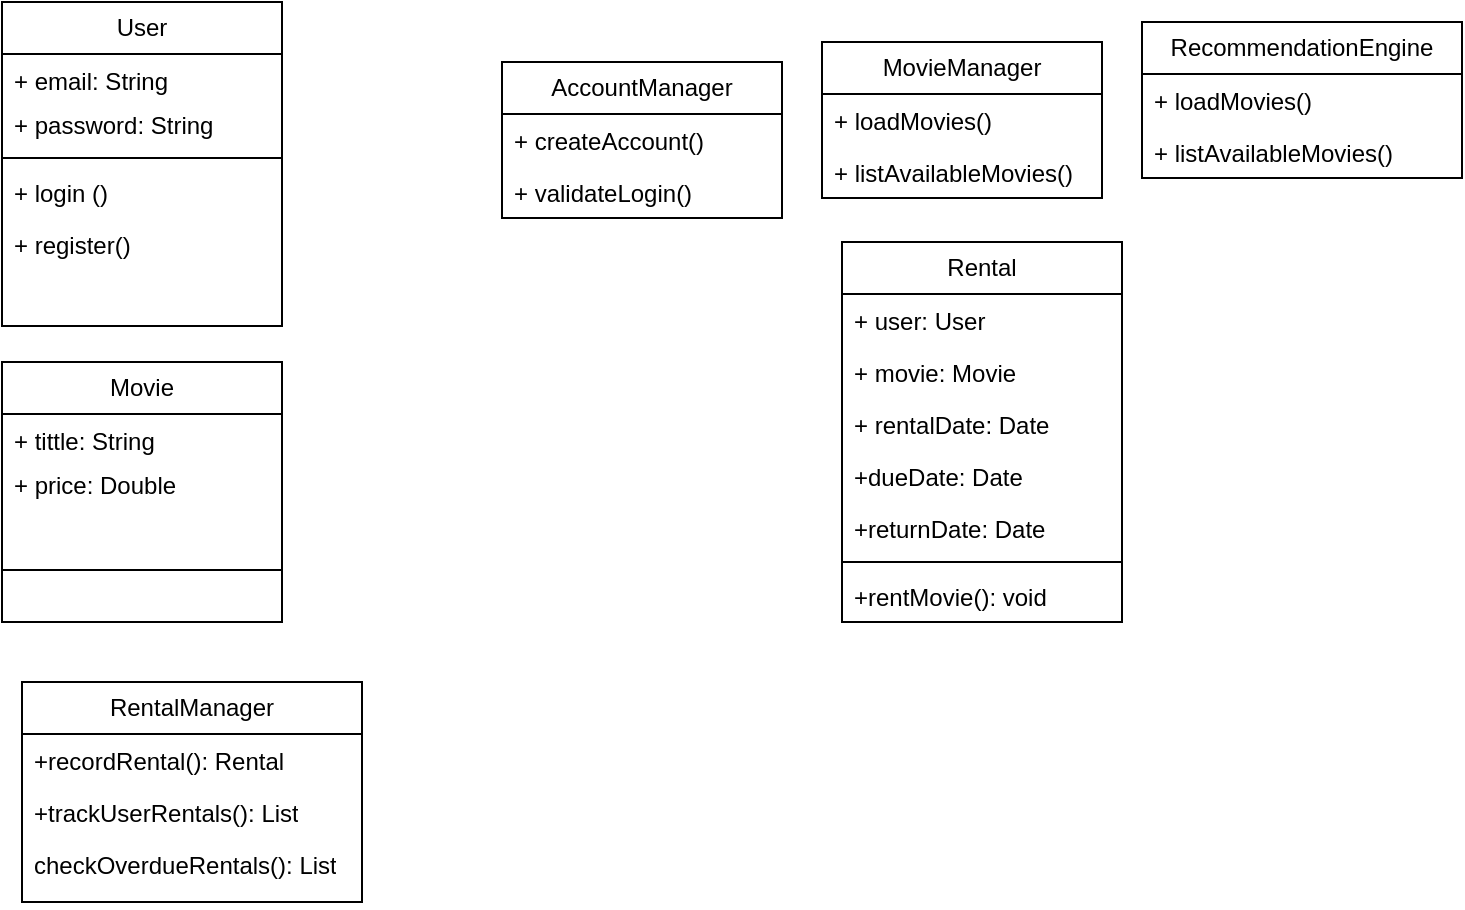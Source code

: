 <mxfile version="22.1.18" type="github">
  <diagram name="Page-1" id="G-U_4DM4UjlwEds6aq4e">
    <mxGraphModel dx="1120" dy="478" grid="1" gridSize="10" guides="1" tooltips="1" connect="1" arrows="1" fold="1" page="1" pageScale="1" pageWidth="850" pageHeight="1100" math="0" shadow="0">
      <root>
        <mxCell id="0" />
        <mxCell id="1" parent="0" />
        <mxCell id="hFJMLkcrGiyTZZNaHtjK-31" value="User" style="swimlane;fontStyle=0;childLayout=stackLayout;horizontal=1;startSize=26;fillColor=none;horizontalStack=0;resizeParent=1;resizeParentMax=0;resizeLast=0;collapsible=1;marginBottom=0;whiteSpace=wrap;html=1;" vertex="1" parent="1">
          <mxGeometry x="90" y="110" width="140" height="162" as="geometry" />
        </mxCell>
        <mxCell id="hFJMLkcrGiyTZZNaHtjK-32" value="+ email: String" style="text;strokeColor=none;fillColor=none;align=left;verticalAlign=top;spacingLeft=4;spacingRight=4;overflow=hidden;rotatable=0;points=[[0,0.5],[1,0.5]];portConstraint=eastwest;whiteSpace=wrap;html=1;" vertex="1" parent="hFJMLkcrGiyTZZNaHtjK-31">
          <mxGeometry y="26" width="140" height="22" as="geometry" />
        </mxCell>
        <mxCell id="hFJMLkcrGiyTZZNaHtjK-33" value="+ password: String" style="text;strokeColor=none;fillColor=none;align=left;verticalAlign=top;spacingLeft=4;spacingRight=4;overflow=hidden;rotatable=0;points=[[0,0.5],[1,0.5]];portConstraint=eastwest;whiteSpace=wrap;html=1;" vertex="1" parent="hFJMLkcrGiyTZZNaHtjK-31">
          <mxGeometry y="48" width="140" height="26" as="geometry" />
        </mxCell>
        <mxCell id="hFJMLkcrGiyTZZNaHtjK-34" value="" style="line;strokeWidth=1;fillColor=none;align=left;verticalAlign=middle;spacingTop=-1;spacingLeft=3;spacingRight=3;rotatable=0;labelPosition=right;points=[];portConstraint=eastwest;strokeColor=inherit;" vertex="1" parent="hFJMLkcrGiyTZZNaHtjK-31">
          <mxGeometry y="74" width="140" height="8" as="geometry" />
        </mxCell>
        <mxCell id="hFJMLkcrGiyTZZNaHtjK-35" value="+ login ()&lt;br&gt;" style="text;strokeColor=none;fillColor=none;align=left;verticalAlign=top;spacingLeft=4;spacingRight=4;overflow=hidden;rotatable=0;points=[[0,0.5],[1,0.5]];portConstraint=eastwest;whiteSpace=wrap;html=1;" vertex="1" parent="hFJMLkcrGiyTZZNaHtjK-31">
          <mxGeometry y="82" width="140" height="26" as="geometry" />
        </mxCell>
        <mxCell id="hFJMLkcrGiyTZZNaHtjK-36" value="+ register()" style="text;strokeColor=none;fillColor=none;align=left;verticalAlign=top;spacingLeft=4;spacingRight=4;overflow=hidden;rotatable=0;points=[[0,0.5],[1,0.5]];portConstraint=eastwest;whiteSpace=wrap;html=1;" vertex="1" parent="hFJMLkcrGiyTZZNaHtjK-31">
          <mxGeometry y="108" width="140" height="54" as="geometry" />
        </mxCell>
        <mxCell id="hFJMLkcrGiyTZZNaHtjK-37" value="AccountManager" style="swimlane;fontStyle=0;childLayout=stackLayout;horizontal=1;startSize=26;fillColor=none;horizontalStack=0;resizeParent=1;resizeParentMax=0;resizeLast=0;collapsible=1;marginBottom=0;whiteSpace=wrap;html=1;" vertex="1" parent="1">
          <mxGeometry x="340" y="140" width="140" height="78" as="geometry" />
        </mxCell>
        <mxCell id="hFJMLkcrGiyTZZNaHtjK-38" value="+ createAccount()" style="text;strokeColor=none;fillColor=none;align=left;verticalAlign=top;spacingLeft=4;spacingRight=4;overflow=hidden;rotatable=0;points=[[0,0.5],[1,0.5]];portConstraint=eastwest;whiteSpace=wrap;html=1;" vertex="1" parent="hFJMLkcrGiyTZZNaHtjK-37">
          <mxGeometry y="26" width="140" height="26" as="geometry" />
        </mxCell>
        <mxCell id="hFJMLkcrGiyTZZNaHtjK-39" value="+ validateLogin()" style="text;strokeColor=none;fillColor=none;align=left;verticalAlign=top;spacingLeft=4;spacingRight=4;overflow=hidden;rotatable=0;points=[[0,0.5],[1,0.5]];portConstraint=eastwest;whiteSpace=wrap;html=1;" vertex="1" parent="hFJMLkcrGiyTZZNaHtjK-37">
          <mxGeometry y="52" width="140" height="26" as="geometry" />
        </mxCell>
        <mxCell id="hFJMLkcrGiyTZZNaHtjK-41" value="Movie" style="swimlane;fontStyle=0;childLayout=stackLayout;horizontal=1;startSize=26;fillColor=none;horizontalStack=0;resizeParent=1;resizeParentMax=0;resizeLast=0;collapsible=1;marginBottom=0;whiteSpace=wrap;html=1;" vertex="1" parent="1">
          <mxGeometry x="90" y="290" width="140" height="130" as="geometry" />
        </mxCell>
        <mxCell id="hFJMLkcrGiyTZZNaHtjK-42" value="+ tittle: String" style="text;strokeColor=none;fillColor=none;align=left;verticalAlign=top;spacingLeft=4;spacingRight=4;overflow=hidden;rotatable=0;points=[[0,0.5],[1,0.5]];portConstraint=eastwest;whiteSpace=wrap;html=1;" vertex="1" parent="hFJMLkcrGiyTZZNaHtjK-41">
          <mxGeometry y="26" width="140" height="22" as="geometry" />
        </mxCell>
        <mxCell id="hFJMLkcrGiyTZZNaHtjK-43" value="+ price: Double" style="text;strokeColor=none;fillColor=none;align=left;verticalAlign=top;spacingLeft=4;spacingRight=4;overflow=hidden;rotatable=0;points=[[0,0.5],[1,0.5]];portConstraint=eastwest;whiteSpace=wrap;html=1;" vertex="1" parent="hFJMLkcrGiyTZZNaHtjK-41">
          <mxGeometry y="48" width="140" height="82" as="geometry" />
        </mxCell>
        <mxCell id="hFJMLkcrGiyTZZNaHtjK-44" value="" style="line;strokeWidth=1;fillColor=none;align=left;verticalAlign=middle;spacingTop=-1;spacingLeft=3;spacingRight=3;rotatable=0;labelPosition=right;points=[];portConstraint=eastwest;strokeColor=inherit;" vertex="1" parent="1">
          <mxGeometry x="90" y="390" width="140" height="8" as="geometry" />
        </mxCell>
        <mxCell id="hFJMLkcrGiyTZZNaHtjK-47" value="MovieManager" style="swimlane;fontStyle=0;childLayout=stackLayout;horizontal=1;startSize=26;fillColor=none;horizontalStack=0;resizeParent=1;resizeParentMax=0;resizeLast=0;collapsible=1;marginBottom=0;whiteSpace=wrap;html=1;" vertex="1" parent="1">
          <mxGeometry x="500" y="130" width="140" height="78" as="geometry" />
        </mxCell>
        <mxCell id="hFJMLkcrGiyTZZNaHtjK-48" value="+&amp;nbsp;loadMovies()" style="text;strokeColor=none;fillColor=none;align=left;verticalAlign=top;spacingLeft=4;spacingRight=4;overflow=hidden;rotatable=0;points=[[0,0.5],[1,0.5]];portConstraint=eastwest;whiteSpace=wrap;html=1;" vertex="1" parent="hFJMLkcrGiyTZZNaHtjK-47">
          <mxGeometry y="26" width="140" height="26" as="geometry" />
        </mxCell>
        <mxCell id="hFJMLkcrGiyTZZNaHtjK-49" value="+&amp;nbsp;listAvailableMovies()" style="text;strokeColor=none;fillColor=none;align=left;verticalAlign=top;spacingLeft=4;spacingRight=4;overflow=hidden;rotatable=0;points=[[0,0.5],[1,0.5]];portConstraint=eastwest;whiteSpace=wrap;html=1;" vertex="1" parent="hFJMLkcrGiyTZZNaHtjK-47">
          <mxGeometry y="52" width="140" height="26" as="geometry" />
        </mxCell>
        <mxCell id="hFJMLkcrGiyTZZNaHtjK-50" value="Rental" style="swimlane;fontStyle=0;childLayout=stackLayout;horizontal=1;startSize=26;fillColor=none;horizontalStack=0;resizeParent=1;resizeParentMax=0;resizeLast=0;collapsible=1;marginBottom=0;whiteSpace=wrap;html=1;" vertex="1" parent="1">
          <mxGeometry x="510" y="230" width="140" height="190" as="geometry" />
        </mxCell>
        <mxCell id="hFJMLkcrGiyTZZNaHtjK-51" value="+ user: User" style="text;strokeColor=none;fillColor=none;align=left;verticalAlign=top;spacingLeft=4;spacingRight=4;overflow=hidden;rotatable=0;points=[[0,0.5],[1,0.5]];portConstraint=eastwest;whiteSpace=wrap;html=1;" vertex="1" parent="hFJMLkcrGiyTZZNaHtjK-50">
          <mxGeometry y="26" width="140" height="26" as="geometry" />
        </mxCell>
        <mxCell id="hFJMLkcrGiyTZZNaHtjK-52" value="+ movie: Movie" style="text;strokeColor=none;fillColor=none;align=left;verticalAlign=top;spacingLeft=4;spacingRight=4;overflow=hidden;rotatable=0;points=[[0,0.5],[1,0.5]];portConstraint=eastwest;whiteSpace=wrap;html=1;" vertex="1" parent="hFJMLkcrGiyTZZNaHtjK-50">
          <mxGeometry y="52" width="140" height="26" as="geometry" />
        </mxCell>
        <mxCell id="hFJMLkcrGiyTZZNaHtjK-53" value="+&amp;nbsp;rentalDate: Date" style="text;strokeColor=none;fillColor=none;align=left;verticalAlign=top;spacingLeft=4;spacingRight=4;overflow=hidden;rotatable=0;points=[[0,0.5],[1,0.5]];portConstraint=eastwest;whiteSpace=wrap;html=1;" vertex="1" parent="hFJMLkcrGiyTZZNaHtjK-50">
          <mxGeometry y="78" width="140" height="26" as="geometry" />
        </mxCell>
        <mxCell id="hFJMLkcrGiyTZZNaHtjK-54" value="+dueDate: Date" style="text;strokeColor=none;fillColor=none;align=left;verticalAlign=top;spacingLeft=4;spacingRight=4;overflow=hidden;rotatable=0;points=[[0,0.5],[1,0.5]];portConstraint=eastwest;whiteSpace=wrap;html=1;" vertex="1" parent="hFJMLkcrGiyTZZNaHtjK-50">
          <mxGeometry y="104" width="140" height="26" as="geometry" />
        </mxCell>
        <mxCell id="hFJMLkcrGiyTZZNaHtjK-55" value="+returnDate: Date&lt;br/&gt;&lt;span style=&quot;color: rgb(255, 255, 255); font-family: &amp;quot;Söhne Mono&amp;quot;, Monaco, &amp;quot;Andale Mono&amp;quot;, &amp;quot;Ubuntu Mono&amp;quot;, monospace; font-size: 14px; background-color: rgb(0, 0, 0);&quot;&gt;&lt;br/&gt;&lt;/span&gt;" style="text;strokeColor=none;fillColor=none;align=left;verticalAlign=top;spacingLeft=4;spacingRight=4;overflow=hidden;rotatable=0;points=[[0,0.5],[1,0.5]];portConstraint=eastwest;whiteSpace=wrap;html=1;" vertex="1" parent="hFJMLkcrGiyTZZNaHtjK-50">
          <mxGeometry y="130" width="140" height="26" as="geometry" />
        </mxCell>
        <mxCell id="hFJMLkcrGiyTZZNaHtjK-57" value="" style="line;strokeWidth=1;fillColor=none;align=left;verticalAlign=middle;spacingTop=-1;spacingLeft=3;spacingRight=3;rotatable=0;labelPosition=right;points=[];portConstraint=eastwest;strokeColor=inherit;" vertex="1" parent="hFJMLkcrGiyTZZNaHtjK-50">
          <mxGeometry y="156" width="140" height="8" as="geometry" />
        </mxCell>
        <mxCell id="hFJMLkcrGiyTZZNaHtjK-56" value="+rentMovie(): void" style="text;strokeColor=none;fillColor=none;align=left;verticalAlign=top;spacingLeft=4;spacingRight=4;overflow=hidden;rotatable=0;points=[[0,0.5],[1,0.5]];portConstraint=eastwest;whiteSpace=wrap;html=1;" vertex="1" parent="hFJMLkcrGiyTZZNaHtjK-50">
          <mxGeometry y="164" width="140" height="26" as="geometry" />
        </mxCell>
        <mxCell id="hFJMLkcrGiyTZZNaHtjK-58" value="RentalManager" style="swimlane;fontStyle=0;childLayout=stackLayout;horizontal=1;startSize=26;fillColor=none;horizontalStack=0;resizeParent=1;resizeParentMax=0;resizeLast=0;collapsible=1;marginBottom=0;whiteSpace=wrap;html=1;" vertex="1" parent="1">
          <mxGeometry x="100" y="450" width="170" height="110" as="geometry" />
        </mxCell>
        <mxCell id="hFJMLkcrGiyTZZNaHtjK-59" value="+recordRental(): Rental" style="text;strokeColor=none;fillColor=none;align=left;verticalAlign=top;spacingLeft=4;spacingRight=4;overflow=hidden;rotatable=0;points=[[0,0.5],[1,0.5]];portConstraint=eastwest;whiteSpace=wrap;html=1;" vertex="1" parent="hFJMLkcrGiyTZZNaHtjK-58">
          <mxGeometry y="26" width="170" height="26" as="geometry" />
        </mxCell>
        <mxCell id="hFJMLkcrGiyTZZNaHtjK-60" value="+trackUserRentals(): List" style="text;strokeColor=none;fillColor=none;align=left;verticalAlign=top;spacingLeft=4;spacingRight=4;overflow=hidden;rotatable=0;points=[[0,0.5],[1,0.5]];portConstraint=eastwest;whiteSpace=wrap;html=1;" vertex="1" parent="hFJMLkcrGiyTZZNaHtjK-58">
          <mxGeometry y="52" width="170" height="26" as="geometry" />
        </mxCell>
        <mxCell id="hFJMLkcrGiyTZZNaHtjK-61" value="checkOverdueRentals(): List" style="text;strokeColor=none;fillColor=none;align=left;verticalAlign=top;spacingLeft=4;spacingRight=4;overflow=hidden;rotatable=0;points=[[0,0.5],[1,0.5]];portConstraint=eastwest;whiteSpace=wrap;html=1;" vertex="1" parent="hFJMLkcrGiyTZZNaHtjK-58">
          <mxGeometry y="78" width="170" height="32" as="geometry" />
        </mxCell>
        <mxCell id="hFJMLkcrGiyTZZNaHtjK-62" value="RecommendationEngine" style="swimlane;fontStyle=0;childLayout=stackLayout;horizontal=1;startSize=26;fillColor=none;horizontalStack=0;resizeParent=1;resizeParentMax=0;resizeLast=0;collapsible=1;marginBottom=0;whiteSpace=wrap;html=1;" vertex="1" parent="1">
          <mxGeometry x="660" y="120" width="160" height="78" as="geometry" />
        </mxCell>
        <mxCell id="hFJMLkcrGiyTZZNaHtjK-63" value="+&amp;nbsp;loadMovies()" style="text;strokeColor=none;fillColor=none;align=left;verticalAlign=top;spacingLeft=4;spacingRight=4;overflow=hidden;rotatable=0;points=[[0,0.5],[1,0.5]];portConstraint=eastwest;whiteSpace=wrap;html=1;" vertex="1" parent="hFJMLkcrGiyTZZNaHtjK-62">
          <mxGeometry y="26" width="160" height="26" as="geometry" />
        </mxCell>
        <mxCell id="hFJMLkcrGiyTZZNaHtjK-64" value="+&amp;nbsp;listAvailableMovies()" style="text;strokeColor=none;fillColor=none;align=left;verticalAlign=top;spacingLeft=4;spacingRight=4;overflow=hidden;rotatable=0;points=[[0,0.5],[1,0.5]];portConstraint=eastwest;whiteSpace=wrap;html=1;" vertex="1" parent="hFJMLkcrGiyTZZNaHtjK-62">
          <mxGeometry y="52" width="160" height="26" as="geometry" />
        </mxCell>
      </root>
    </mxGraphModel>
  </diagram>
</mxfile>
